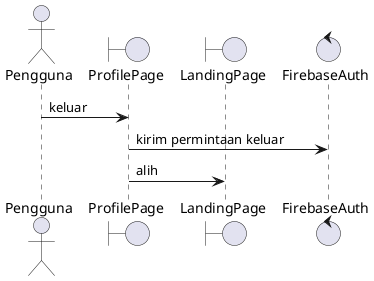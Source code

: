 @startuml
actor Pengguna
boundary ProfilePage
boundary LandingPage
control FirebaseAuth

Pengguna -> ProfilePage: keluar
ProfilePage -> FirebaseAuth: kirim permintaan keluar
ProfilePage -> LandingPage: alih
@enduml
